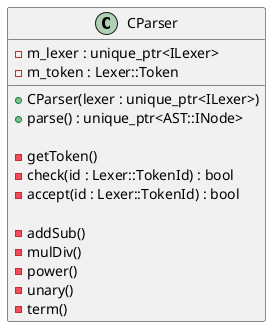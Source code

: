 @startuml

class CParser
{
    + CParser(lexer : unique_ptr<ILexer>)
    + parse() : unique_ptr<AST::INode>

    - getToken()
    - check(id : Lexer::TokenId) : bool
    - accept(id : Lexer::TokenId) : bool

    - addSub()
    - mulDiv()
    - power()
    - unary()
    - term()

    - m_lexer : unique_ptr<ILexer>
    - m_token : Lexer::Token
}

@enduml
